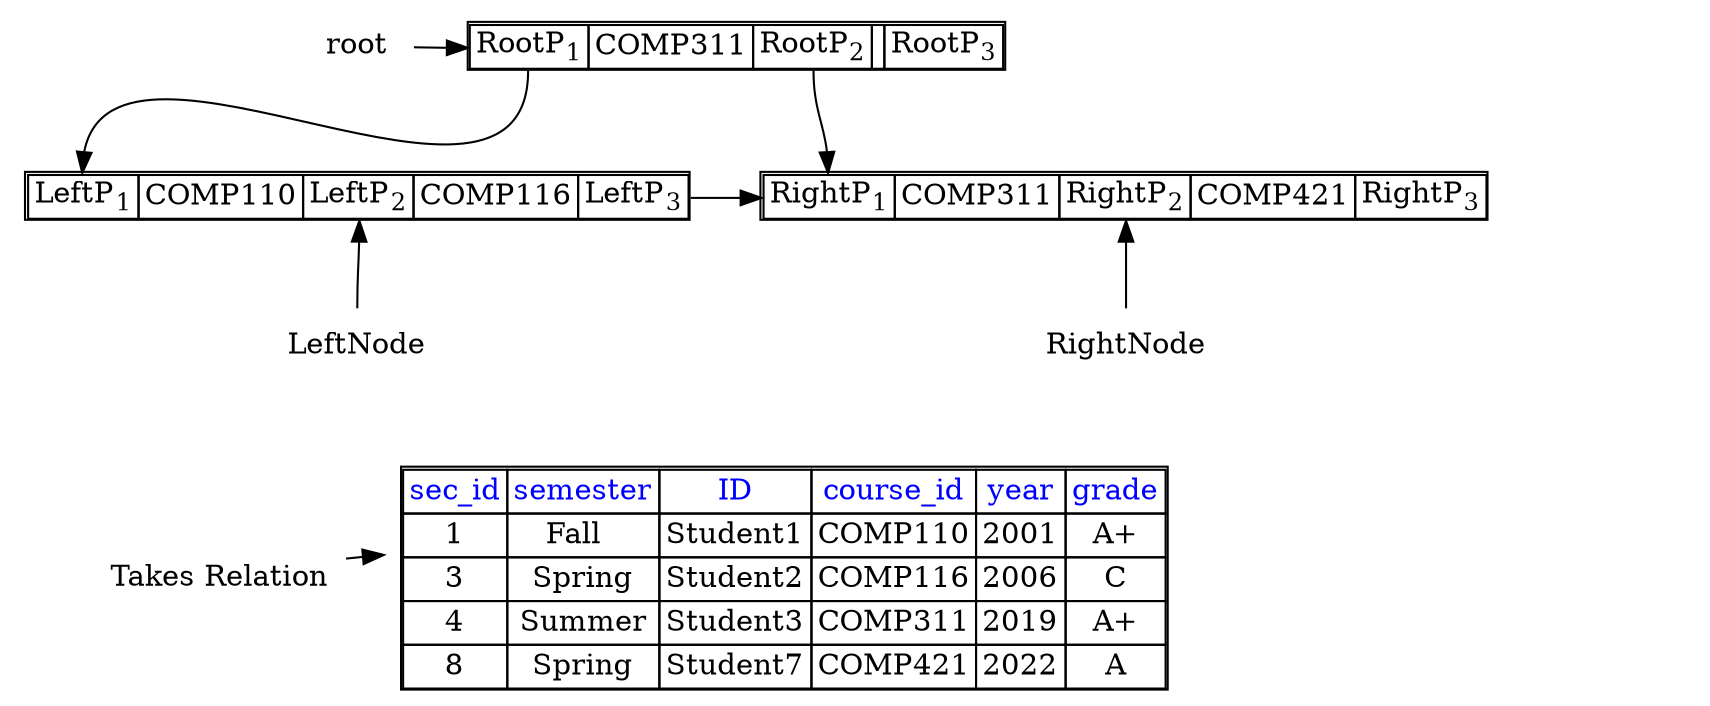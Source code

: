 digraph G
{
    splines=true 
    "root"
    [
        shape = none
        label = <<table border="1" cellborder="1" cellspacing="0">
                    <tr>
                        <td port="ptr1">RootP<sub>1</sub></td>
                        <td port="key1">COMP311</td>
                        <td port="ptr2">RootP<sub>2</sub></td>
                        <td port="key2"></td>
                        <td port="ptr3">RootP<sub>3</sub></td>
                    </tr>
                </table>>
    ]
    "leftNode"
    [
        shape = none
        label = <<table border="1" cellborder="1" cellspacing="0">
                    <tr>
                        <td port="ptr1">LeftP<sub>1</sub></td>
                        <td port="key1">COMP110</td>
                        <td port="ptr2">LeftP<sub>2</sub></td>
                        <td port="key2">COMP116</td>
                        <td port="ptr3">LeftP<sub>3</sub></td>
                    </tr>
                </table>>
    ]
    "rightNode"
    [
        shape = none
        label = <<table border="1" cellborder="1" cellspacing="0">
                    <tr>
                        <td port="ptr1">RightP<sub>1</sub></td>
                        <td port="key1">COMP311</td>
                        <td port="ptr2">RightP<sub>2</sub></td>
                        <td port="key2">COMP421</td>
                        <td port="ptr3">RightP<sub>3</sub></td>
                    </tr>
                </table>>
    ]
    "takes"
    [
        shape = none
        label = <<table border="1" cellborder="1" cellspacing="0">
                 <tr><td><font color="blue">sec_id</font></td>
                     <td><font color="blue">semester</font></td>
                     <td><font color="blue">ID</font></td>
                     <td><font color="blue">course_id</font></td>
                     <td><font color="blue">year</font></td>
                     <td><font color="blue">grade</font></td>
                     </tr>
                 <tr><td>1</td><td>Fall  </td><td>Student1</td><td>COMP110</td><td>2001</td><td>A+</td></tr>
                 <tr><td>3</td><td>Spring</td><td>Student2</td><td>COMP116</td><td>2006</td><td>C</td></tr>
                 <tr><td>4</td><td>Summer</td><td>Student3</td><td>COMP311</td><td>2019</td><td port="4">A+</td></tr>
                 <tr><td>8</td><td>Spring</td><td>Student7</td><td>COMP421</td><td>2022</td><td>A</td></tr>
                </table>>
    ]

    [ comment="add labels" ]
    "rootLabel" [ shape = none label="root" ]
    "takesRelation" [ shape = none label="Takes Relation" ]

    [ comment="add node invisible pointers to align nodes left to right"]
    "rootLabel" -> "root":"ptr1"
    "root":"ptr1":s -> "leftNode":"ptr1":n
    "root":"ptr2":s -> "rightNode":"ptr1":n

    "leftNode":"ptr1" -> "takesRelation" [style=invis ]

    "takesRelation" -> "takes" [ style=invis ]

    [ comment="root node pointers
    'root':'ptr1':s -> 'leftNode':'ptr1':n
    'root':'ptr2':s -> 'rightNode':'ptr1':n
    "]

    [ comment="inner leaf node pointers"]
    "leftNode":"ptr3":e -> "rightNode":"ptr1":w

    [ comment="Leaf node labels" ]
    "n10" [ shape = none label="LeftNode" ]
    "n11" [ shape = none label="RightNode" ]
    "n10" -> "leftNode":"ptr2" [ style=invis]
    "n10":n -> "leftNode":"ptr2":s
    "n11" -> "rightNode":"ptr2" [ style=invis]
    "n11":n -> "rightNode":"ptr2":s

    {rank=source; level1[style=invis, share=point]; "rootLabel", "root"}
    {rank=same; level2[style=invis, share=point]; "leftNode" "rightNode"}
    {rank=same; level3[style=invis, share=point]; "n10" "n11"}
    {rank=same; level4[style=invis, share=point]; "takesRelation" -> "takes"}
    edge[style=invis] "rootLabel"->"leftNode"->"n10"->"takesRelation";

}
